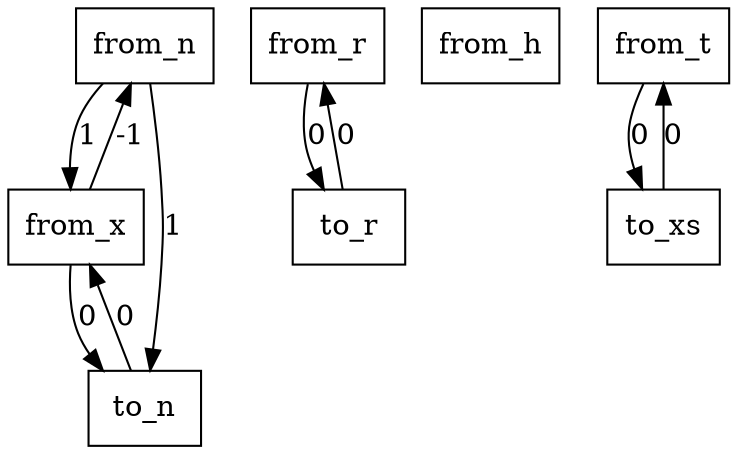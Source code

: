 digraph {
    graph [rankdir=TB
          ,bgcolor=transparent];
    node [shape=box
         ,fillcolor=white
         ,style=filled];
    0 [label=<from_n>];
    1 [label=<from_r>];
    2 [label=<from_h>];
    3 [label=<from_x>];
    4 [label=<from_t>];
    5 [label=<to_xs>];
    6 [label=<to_n>];
    7 [label=<to_r>];
    0 -> 3 [label=1];
    0 -> 6 [label=1];
    1 -> 7 [label=0];
    3 -> 0 [label=-1];
    3 -> 6 [label=0];
    4 -> 5 [label=0];
    5 -> 4 [label=0];
    6 -> 3 [label=0];
    7 -> 1 [label=0];
}